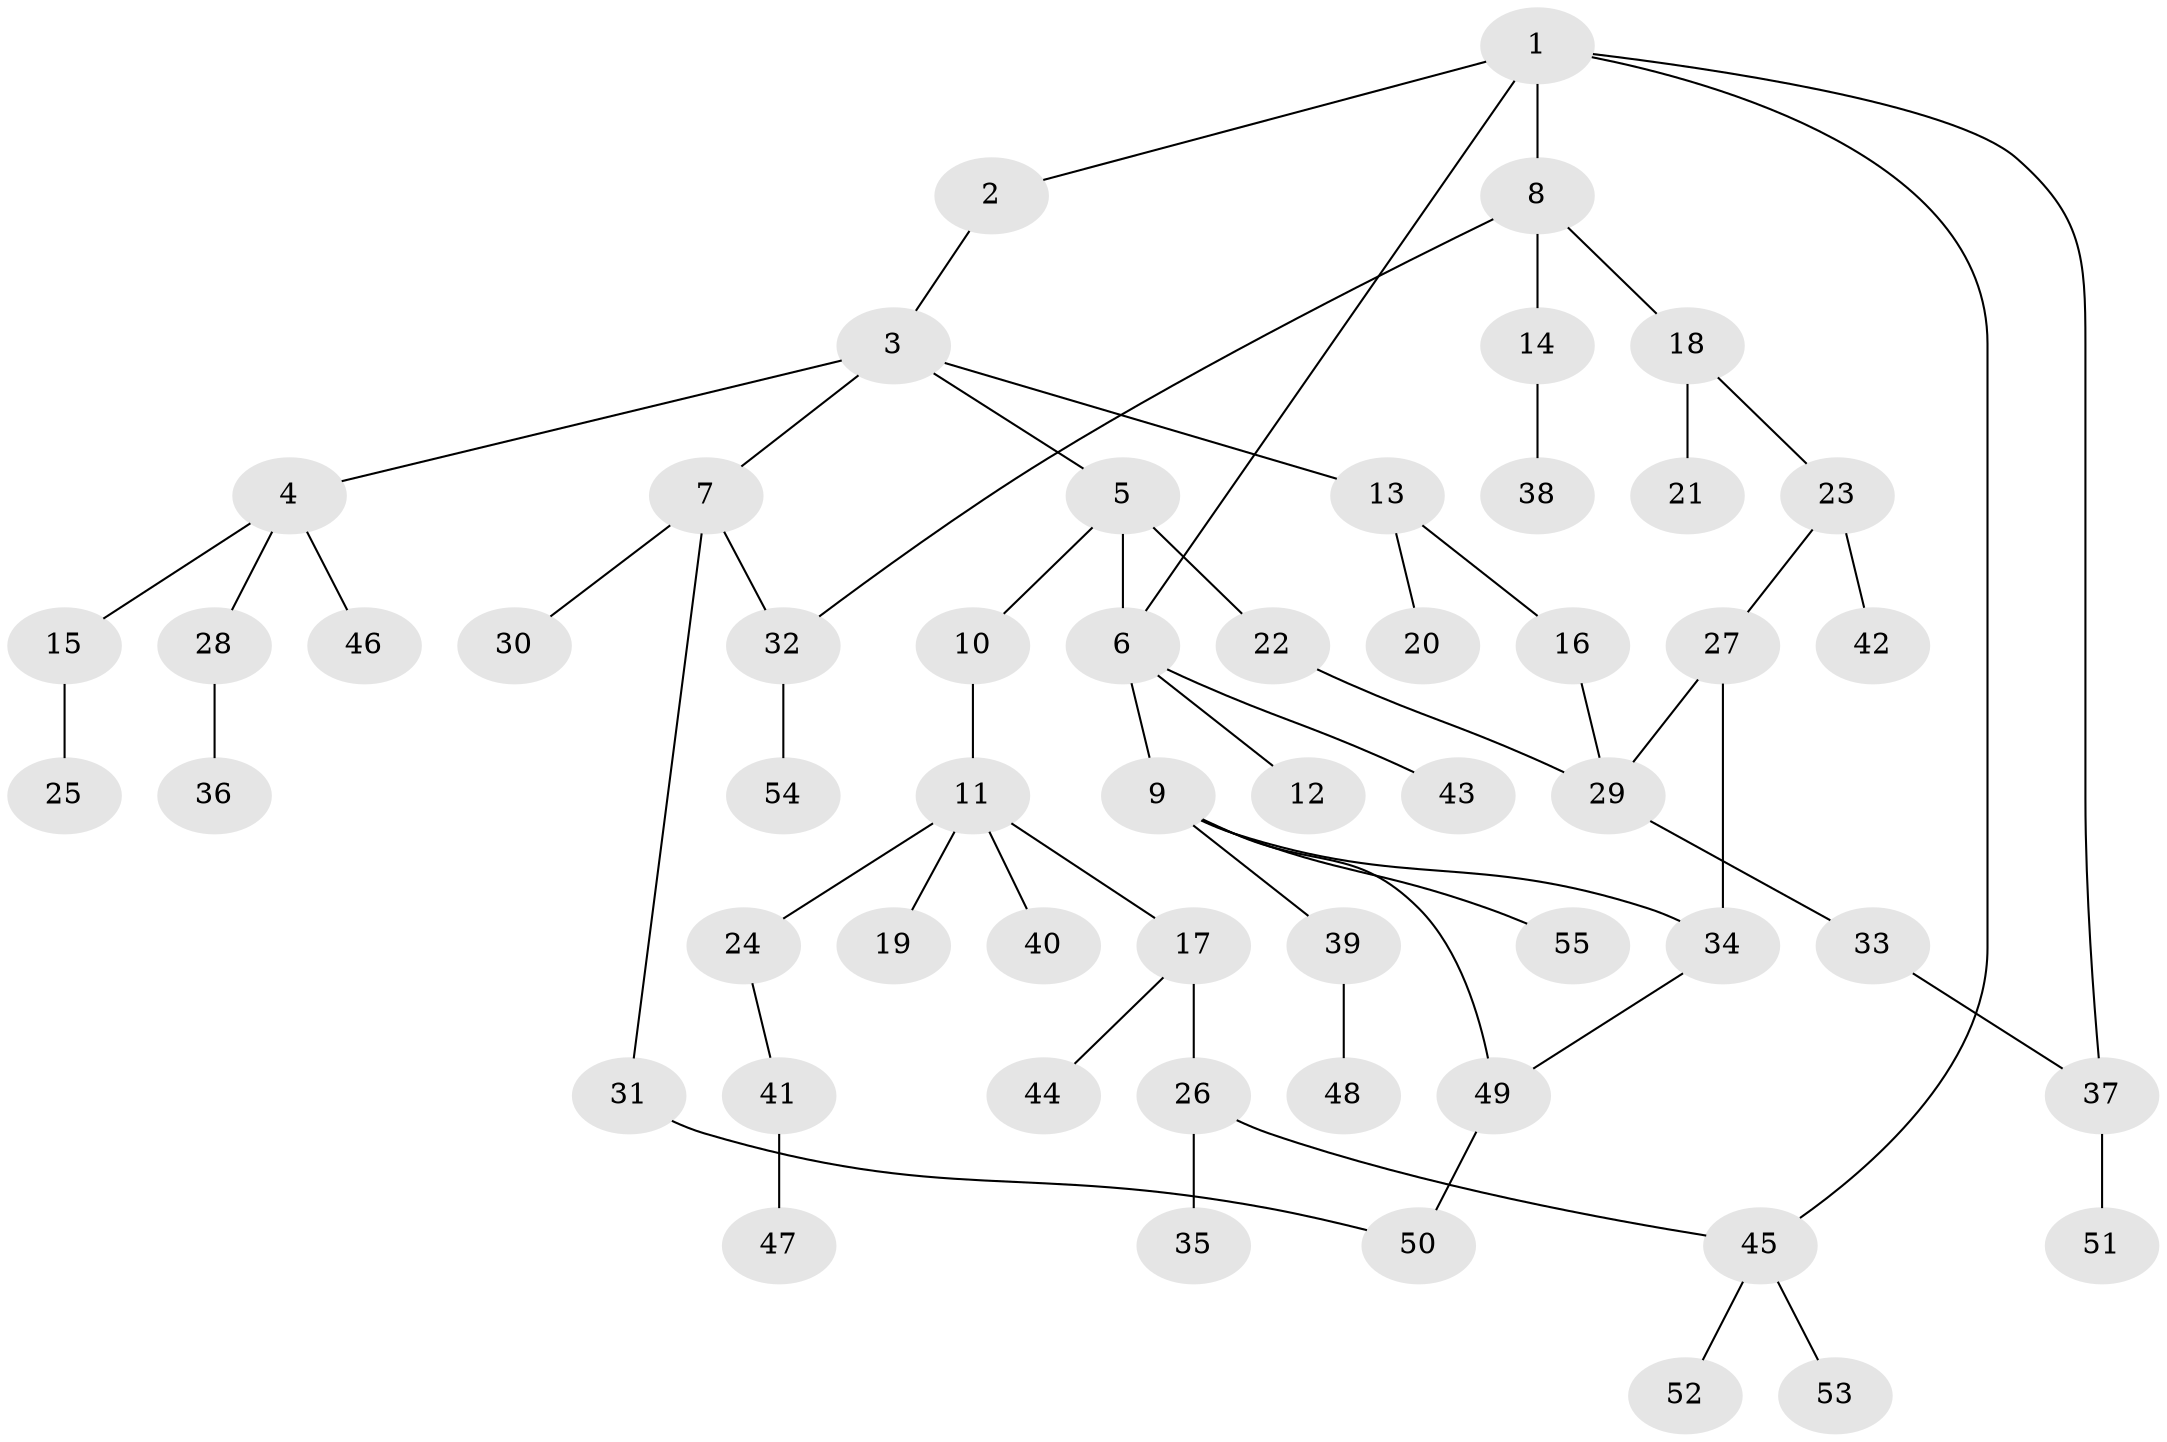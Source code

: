 // coarse degree distribution, {7: 0.05263157894736842, 2: 0.2631578947368421, 3: 0.18421052631578946, 5: 0.05263157894736842, 4: 0.05263157894736842, 1: 0.39473684210526316}
// Generated by graph-tools (version 1.1) at 2025/16/03/04/25 18:16:55]
// undirected, 55 vertices, 63 edges
graph export_dot {
graph [start="1"]
  node [color=gray90,style=filled];
  1;
  2;
  3;
  4;
  5;
  6;
  7;
  8;
  9;
  10;
  11;
  12;
  13;
  14;
  15;
  16;
  17;
  18;
  19;
  20;
  21;
  22;
  23;
  24;
  25;
  26;
  27;
  28;
  29;
  30;
  31;
  32;
  33;
  34;
  35;
  36;
  37;
  38;
  39;
  40;
  41;
  42;
  43;
  44;
  45;
  46;
  47;
  48;
  49;
  50;
  51;
  52;
  53;
  54;
  55;
  1 -- 2;
  1 -- 8;
  1 -- 45;
  1 -- 6;
  1 -- 37;
  2 -- 3;
  3 -- 4;
  3 -- 5;
  3 -- 7;
  3 -- 13;
  4 -- 15;
  4 -- 28;
  4 -- 46;
  5 -- 6;
  5 -- 10;
  5 -- 22;
  6 -- 9;
  6 -- 12;
  6 -- 43;
  7 -- 30;
  7 -- 31;
  7 -- 32;
  8 -- 14;
  8 -- 18;
  8 -- 32;
  9 -- 39;
  9 -- 55;
  9 -- 34;
  9 -- 49;
  10 -- 11;
  11 -- 17;
  11 -- 19;
  11 -- 24;
  11 -- 40;
  13 -- 16;
  13 -- 20;
  14 -- 38;
  15 -- 25;
  16 -- 29;
  17 -- 26;
  17 -- 44;
  18 -- 21;
  18 -- 23;
  22 -- 29;
  23 -- 27;
  23 -- 42;
  24 -- 41;
  26 -- 35;
  26 -- 45;
  27 -- 29;
  27 -- 34;
  28 -- 36;
  29 -- 33;
  31 -- 50;
  32 -- 54;
  33 -- 37;
  34 -- 49;
  37 -- 51;
  39 -- 48;
  41 -- 47;
  45 -- 52;
  45 -- 53;
  49 -- 50;
}
